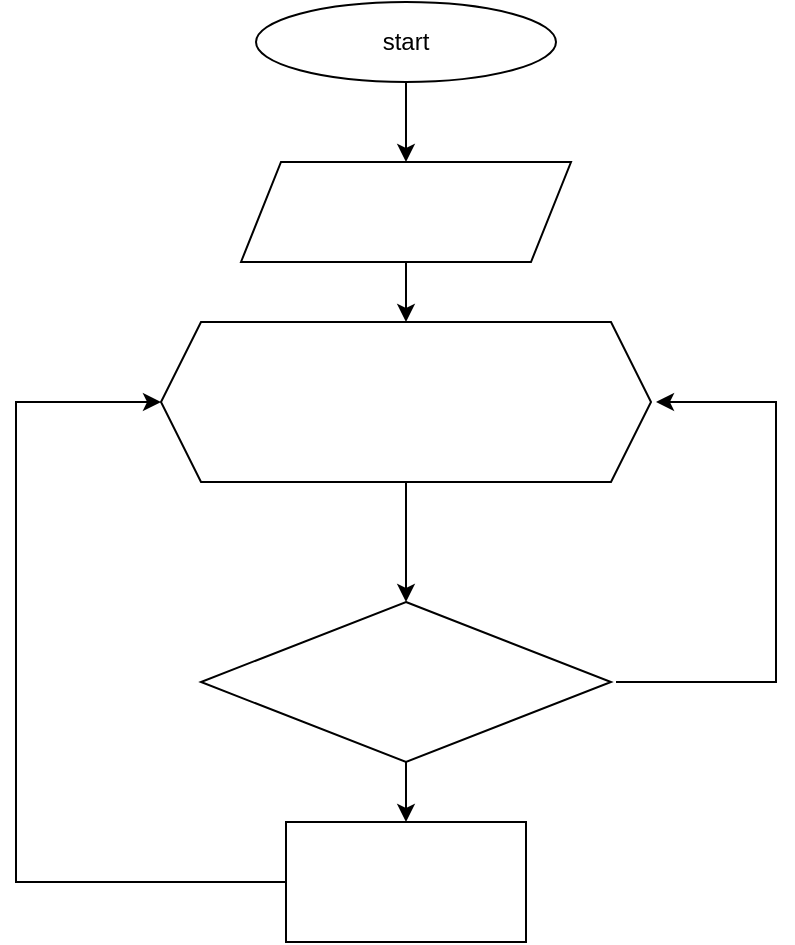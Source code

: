 <mxfile version="20.6.0" type="device"><diagram id="NiSxuRtgEQTrCINC90eZ" name="Страница 1"><mxGraphModel dx="1422" dy="762" grid="1" gridSize="10" guides="1" tooltips="1" connect="1" arrows="1" fold="1" page="1" pageScale="1" pageWidth="827" pageHeight="1169" math="0" shadow="0"><root><mxCell id="0"/><mxCell id="1" parent="0"/><mxCell id="gnXkNOJFpnsCrIYRiU1M-3" value="" style="edgeStyle=orthogonalEdgeStyle;rounded=0;orthogonalLoop=1;jettySize=auto;html=1;" edge="1" parent="1" source="gnXkNOJFpnsCrIYRiU1M-1" target="gnXkNOJFpnsCrIYRiU1M-2"><mxGeometry relative="1" as="geometry"/></mxCell><mxCell id="gnXkNOJFpnsCrIYRiU1M-1" value="start" style="ellipse;whiteSpace=wrap;html=1;" vertex="1" parent="1"><mxGeometry x="320" y="30" width="150" height="40" as="geometry"/></mxCell><mxCell id="gnXkNOJFpnsCrIYRiU1M-5" value="" style="edgeStyle=orthogonalEdgeStyle;rounded=0;orthogonalLoop=1;jettySize=auto;html=1;" edge="1" parent="1" source="gnXkNOJFpnsCrIYRiU1M-2" target="gnXkNOJFpnsCrIYRiU1M-4"><mxGeometry relative="1" as="geometry"/></mxCell><mxCell id="gnXkNOJFpnsCrIYRiU1M-2" value="" style="shape=parallelogram;perimeter=parallelogramPerimeter;whiteSpace=wrap;html=1;fixedSize=1;" vertex="1" parent="1"><mxGeometry x="312.5" y="110" width="165" height="50" as="geometry"/></mxCell><mxCell id="gnXkNOJFpnsCrIYRiU1M-7" value="" style="edgeStyle=orthogonalEdgeStyle;rounded=0;orthogonalLoop=1;jettySize=auto;html=1;" edge="1" parent="1" source="gnXkNOJFpnsCrIYRiU1M-4" target="gnXkNOJFpnsCrIYRiU1M-6"><mxGeometry relative="1" as="geometry"/></mxCell><mxCell id="gnXkNOJFpnsCrIYRiU1M-4" value="" style="shape=hexagon;perimeter=hexagonPerimeter2;whiteSpace=wrap;html=1;fixedSize=1;" vertex="1" parent="1"><mxGeometry x="272.5" y="190" width="245" height="80" as="geometry"/></mxCell><mxCell id="gnXkNOJFpnsCrIYRiU1M-9" value="" style="edgeStyle=orthogonalEdgeStyle;rounded=0;orthogonalLoop=1;jettySize=auto;html=1;" edge="1" parent="1" source="gnXkNOJFpnsCrIYRiU1M-6" target="gnXkNOJFpnsCrIYRiU1M-8"><mxGeometry relative="1" as="geometry"/></mxCell><mxCell id="gnXkNOJFpnsCrIYRiU1M-6" value="" style="rhombus;whiteSpace=wrap;html=1;" vertex="1" parent="1"><mxGeometry x="292.5" y="330" width="205" height="80" as="geometry"/></mxCell><mxCell id="gnXkNOJFpnsCrIYRiU1M-11" style="edgeStyle=orthogonalEdgeStyle;rounded=0;orthogonalLoop=1;jettySize=auto;html=1;entryX=0;entryY=0.5;entryDx=0;entryDy=0;" edge="1" parent="1" source="gnXkNOJFpnsCrIYRiU1M-8" target="gnXkNOJFpnsCrIYRiU1M-4"><mxGeometry relative="1" as="geometry"><mxPoint x="270" y="230" as="targetPoint"/><Array as="points"><mxPoint x="200" y="470"/><mxPoint x="200" y="230"/></Array></mxGeometry></mxCell><mxCell id="gnXkNOJFpnsCrIYRiU1M-13" style="edgeStyle=orthogonalEdgeStyle;rounded=0;orthogonalLoop=1;jettySize=auto;html=1;" edge="1" parent="1"><mxGeometry relative="1" as="geometry"><mxPoint x="500" y="370" as="sourcePoint"/><mxPoint x="520" y="230" as="targetPoint"/><Array as="points"><mxPoint x="580" y="370"/><mxPoint x="580" y="230"/></Array></mxGeometry></mxCell><mxCell id="gnXkNOJFpnsCrIYRiU1M-8" value="" style="whiteSpace=wrap;html=1;" vertex="1" parent="1"><mxGeometry x="335" y="440" width="120" height="60" as="geometry"/></mxCell></root></mxGraphModel></diagram></mxfile>
